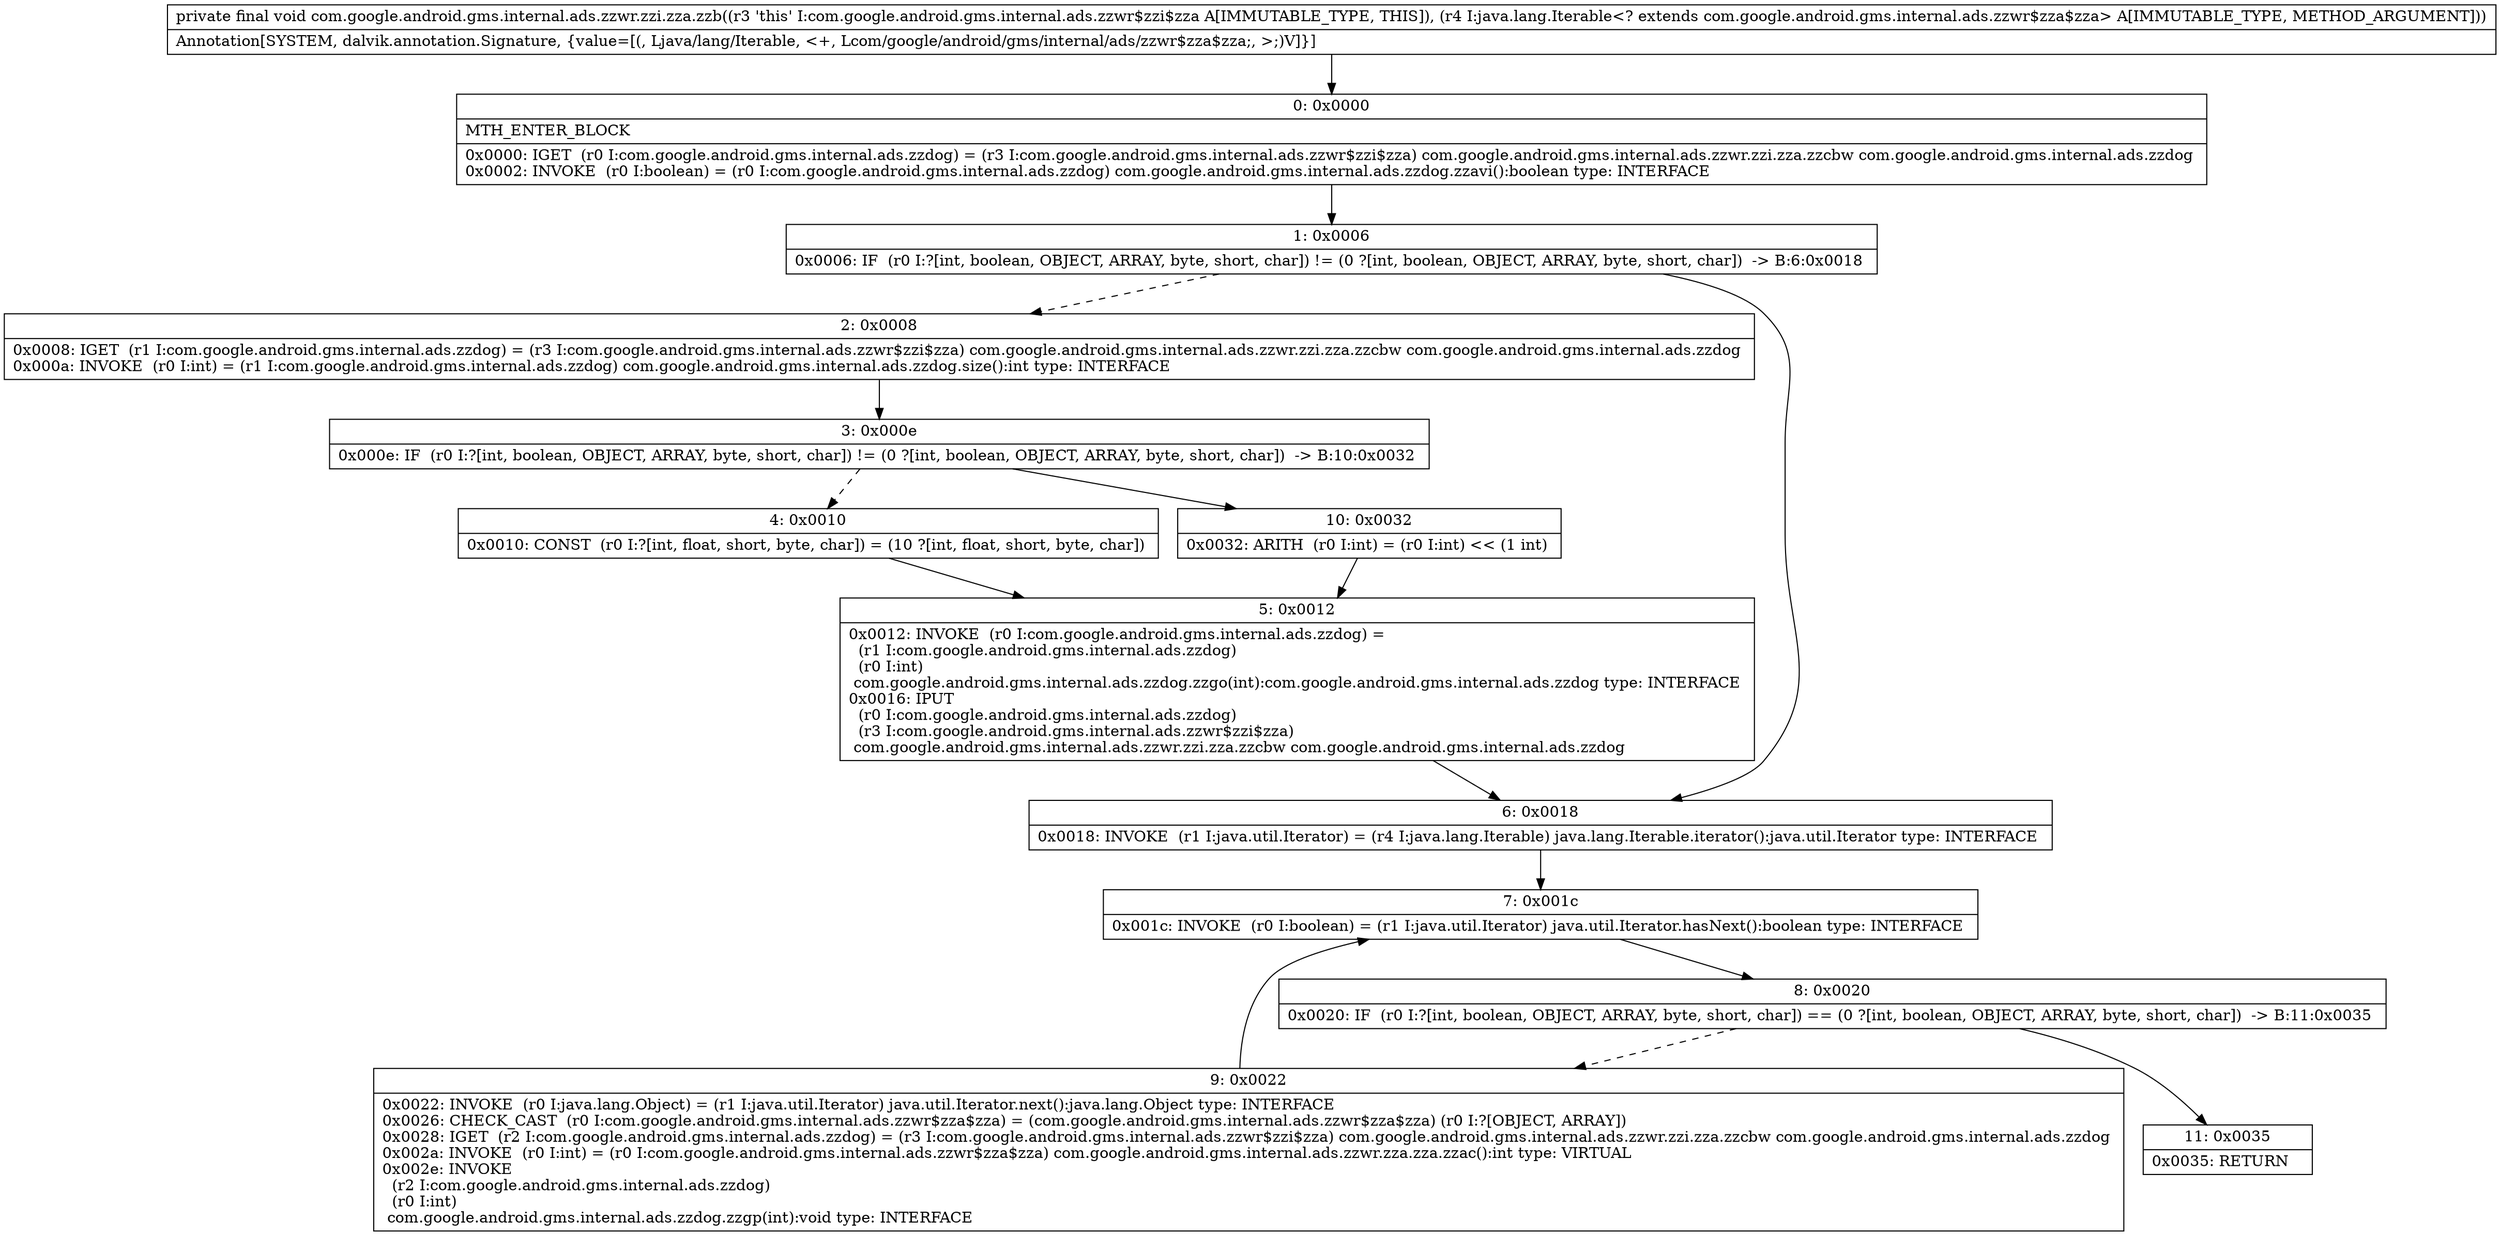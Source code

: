 digraph "CFG forcom.google.android.gms.internal.ads.zzwr.zzi.zza.zzb(Ljava\/lang\/Iterable;)V" {
Node_0 [shape=record,label="{0\:\ 0x0000|MTH_ENTER_BLOCK\l|0x0000: IGET  (r0 I:com.google.android.gms.internal.ads.zzdog) = (r3 I:com.google.android.gms.internal.ads.zzwr$zzi$zza) com.google.android.gms.internal.ads.zzwr.zzi.zza.zzcbw com.google.android.gms.internal.ads.zzdog \l0x0002: INVOKE  (r0 I:boolean) = (r0 I:com.google.android.gms.internal.ads.zzdog) com.google.android.gms.internal.ads.zzdog.zzavi():boolean type: INTERFACE \l}"];
Node_1 [shape=record,label="{1\:\ 0x0006|0x0006: IF  (r0 I:?[int, boolean, OBJECT, ARRAY, byte, short, char]) != (0 ?[int, boolean, OBJECT, ARRAY, byte, short, char])  \-\> B:6:0x0018 \l}"];
Node_2 [shape=record,label="{2\:\ 0x0008|0x0008: IGET  (r1 I:com.google.android.gms.internal.ads.zzdog) = (r3 I:com.google.android.gms.internal.ads.zzwr$zzi$zza) com.google.android.gms.internal.ads.zzwr.zzi.zza.zzcbw com.google.android.gms.internal.ads.zzdog \l0x000a: INVOKE  (r0 I:int) = (r1 I:com.google.android.gms.internal.ads.zzdog) com.google.android.gms.internal.ads.zzdog.size():int type: INTERFACE \l}"];
Node_3 [shape=record,label="{3\:\ 0x000e|0x000e: IF  (r0 I:?[int, boolean, OBJECT, ARRAY, byte, short, char]) != (0 ?[int, boolean, OBJECT, ARRAY, byte, short, char])  \-\> B:10:0x0032 \l}"];
Node_4 [shape=record,label="{4\:\ 0x0010|0x0010: CONST  (r0 I:?[int, float, short, byte, char]) = (10 ?[int, float, short, byte, char]) \l}"];
Node_5 [shape=record,label="{5\:\ 0x0012|0x0012: INVOKE  (r0 I:com.google.android.gms.internal.ads.zzdog) = \l  (r1 I:com.google.android.gms.internal.ads.zzdog)\l  (r0 I:int)\l com.google.android.gms.internal.ads.zzdog.zzgo(int):com.google.android.gms.internal.ads.zzdog type: INTERFACE \l0x0016: IPUT  \l  (r0 I:com.google.android.gms.internal.ads.zzdog)\l  (r3 I:com.google.android.gms.internal.ads.zzwr$zzi$zza)\l com.google.android.gms.internal.ads.zzwr.zzi.zza.zzcbw com.google.android.gms.internal.ads.zzdog \l}"];
Node_6 [shape=record,label="{6\:\ 0x0018|0x0018: INVOKE  (r1 I:java.util.Iterator) = (r4 I:java.lang.Iterable) java.lang.Iterable.iterator():java.util.Iterator type: INTERFACE \l}"];
Node_7 [shape=record,label="{7\:\ 0x001c|0x001c: INVOKE  (r0 I:boolean) = (r1 I:java.util.Iterator) java.util.Iterator.hasNext():boolean type: INTERFACE \l}"];
Node_8 [shape=record,label="{8\:\ 0x0020|0x0020: IF  (r0 I:?[int, boolean, OBJECT, ARRAY, byte, short, char]) == (0 ?[int, boolean, OBJECT, ARRAY, byte, short, char])  \-\> B:11:0x0035 \l}"];
Node_9 [shape=record,label="{9\:\ 0x0022|0x0022: INVOKE  (r0 I:java.lang.Object) = (r1 I:java.util.Iterator) java.util.Iterator.next():java.lang.Object type: INTERFACE \l0x0026: CHECK_CAST  (r0 I:com.google.android.gms.internal.ads.zzwr$zza$zza) = (com.google.android.gms.internal.ads.zzwr$zza$zza) (r0 I:?[OBJECT, ARRAY]) \l0x0028: IGET  (r2 I:com.google.android.gms.internal.ads.zzdog) = (r3 I:com.google.android.gms.internal.ads.zzwr$zzi$zza) com.google.android.gms.internal.ads.zzwr.zzi.zza.zzcbw com.google.android.gms.internal.ads.zzdog \l0x002a: INVOKE  (r0 I:int) = (r0 I:com.google.android.gms.internal.ads.zzwr$zza$zza) com.google.android.gms.internal.ads.zzwr.zza.zza.zzac():int type: VIRTUAL \l0x002e: INVOKE  \l  (r2 I:com.google.android.gms.internal.ads.zzdog)\l  (r0 I:int)\l com.google.android.gms.internal.ads.zzdog.zzgp(int):void type: INTERFACE \l}"];
Node_10 [shape=record,label="{10\:\ 0x0032|0x0032: ARITH  (r0 I:int) = (r0 I:int) \<\< (1 int) \l}"];
Node_11 [shape=record,label="{11\:\ 0x0035|0x0035: RETURN   \l}"];
MethodNode[shape=record,label="{private final void com.google.android.gms.internal.ads.zzwr.zzi.zza.zzb((r3 'this' I:com.google.android.gms.internal.ads.zzwr$zzi$zza A[IMMUTABLE_TYPE, THIS]), (r4 I:java.lang.Iterable\<? extends com.google.android.gms.internal.ads.zzwr$zza$zza\> A[IMMUTABLE_TYPE, METHOD_ARGUMENT]))  | Annotation[SYSTEM, dalvik.annotation.Signature, \{value=[(, Ljava\/lang\/Iterable, \<+, Lcom\/google\/android\/gms\/internal\/ads\/zzwr$zza$zza;, \>;)V]\}]\l}"];
MethodNode -> Node_0;
Node_0 -> Node_1;
Node_1 -> Node_2[style=dashed];
Node_1 -> Node_6;
Node_2 -> Node_3;
Node_3 -> Node_4[style=dashed];
Node_3 -> Node_10;
Node_4 -> Node_5;
Node_5 -> Node_6;
Node_6 -> Node_7;
Node_7 -> Node_8;
Node_8 -> Node_9[style=dashed];
Node_8 -> Node_11;
Node_9 -> Node_7;
Node_10 -> Node_5;
}

